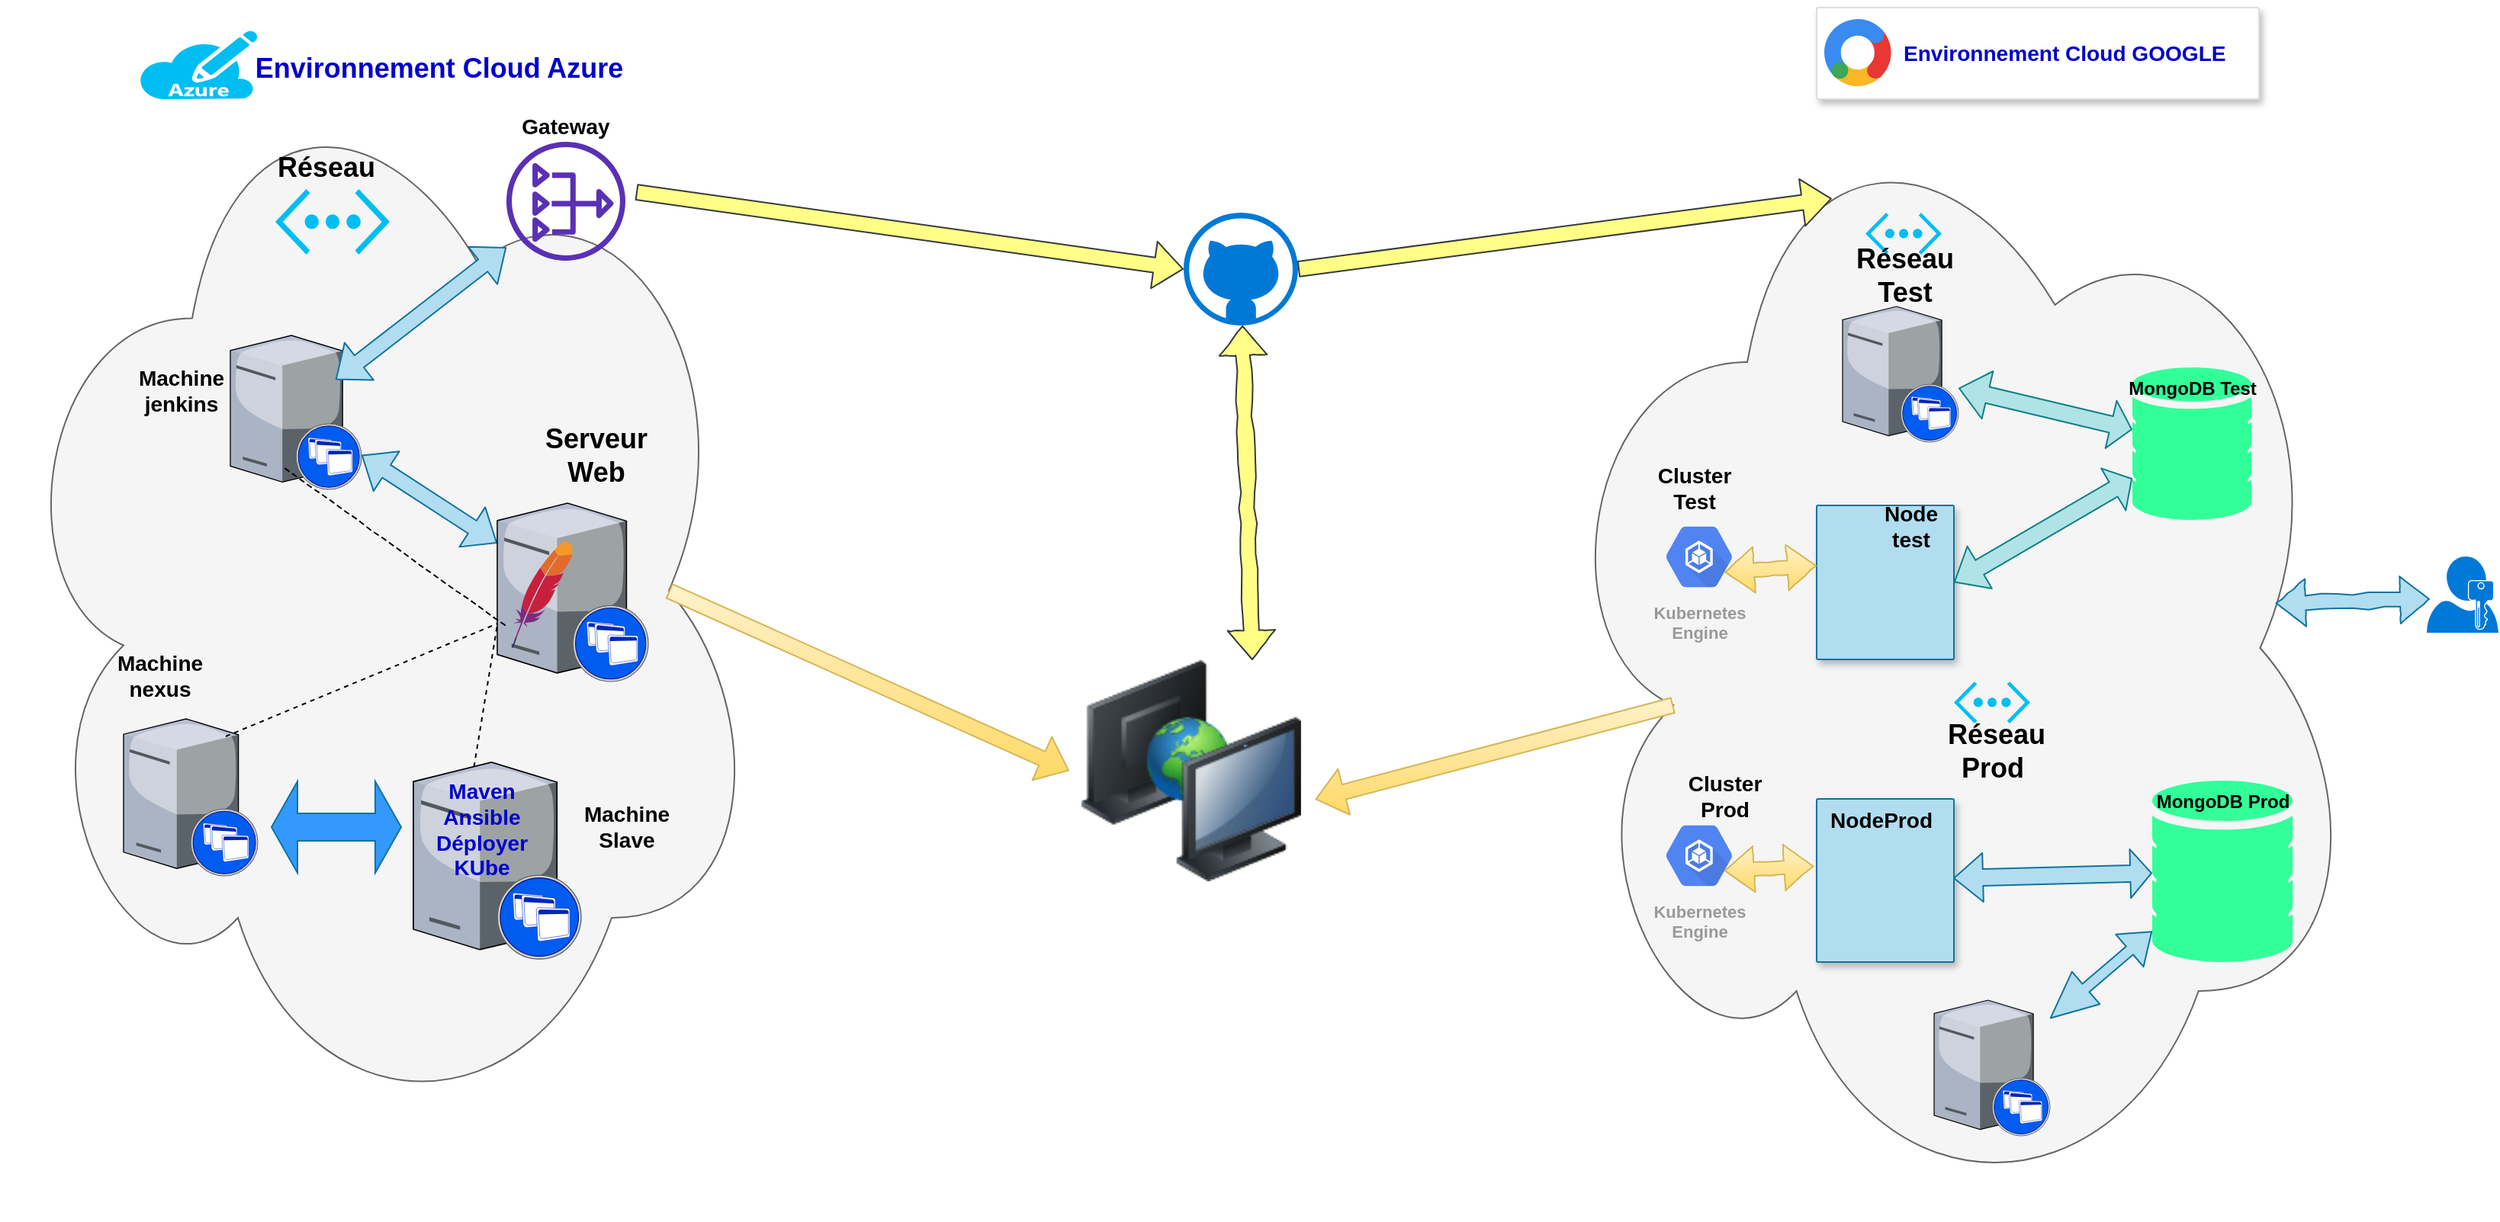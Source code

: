 <mxfile version="10.7.5" type="github"><diagram id="xc6LfKQMS2ak0QsEQx41" name="Page-1"><mxGraphModel dx="933" dy="1879" grid="0" gridSize="10" guides="1" tooltips="1" connect="1" arrows="1" fold="1" page="1" pageScale="1" pageWidth="827" pageHeight="1169" math="0" shadow="0"><root><mxCell id="0"/><mxCell id="1" parent="0"/><mxCell id="cDNYDuSuS-GjxvECYfMy-4" value="" style="ellipse;shape=cloud;whiteSpace=wrap;html=1;fillColor=#f5f5f5;strokeColor=#666666;fontColor=#333333;" parent="1" vertex="1"><mxGeometry x="1850" y="-1120" width="538" height="750" as="geometry"/></mxCell><mxCell id="cDNYDuSuS-GjxvECYfMy-93" style="edgeStyle=none;shape=flexArrow;comic=1;orthogonalLoop=1;jettySize=auto;html=1;entryX=0.894;entryY=0.461;entryDx=0;entryDy=0;entryPerimeter=0;shadow=0;startArrow=classic;fillColor=#b1ddf0;strokeColor=#10739e;exitX=0.043;exitY=0.56;exitDx=0;exitDy=0;exitPerimeter=0;" parent="1" source="cDNYDuSuS-GjxvECYfMy-6" target="cDNYDuSuS-GjxvECYfMy-4" edge="1"><mxGeometry relative="1" as="geometry"/></mxCell><mxCell id="cDNYDuSuS-GjxvECYfMy-6" value="" style="pointerEvents=1;shadow=0;dashed=0;html=1;strokeColor=none;labelPosition=center;verticalLabelPosition=bottom;verticalAlign=top;align=center;shape=mxgraph.mscae.enterprise.user_permissions;fillColor=#0078D7;" parent="1" vertex="1"><mxGeometry x="2430" y="-805" width="47" height="50" as="geometry"/></mxCell><mxCell id="cDNYDuSuS-GjxvECYfMy-8" value="" style="strokeColor=#dddddd;fillColor=#ffffff;shadow=1;strokeWidth=1;rounded=1;absoluteArcSize=1;arcSize=2;" parent="1" vertex="1"><mxGeometry x="2030" y="-1165" width="290" height="60" as="geometry"/></mxCell><mxCell id="cDNYDuSuS-GjxvECYfMy-9" value="&lt;h3&gt;&lt;font color=&quot;#0000cc&quot;&gt;Environnement&amp;nbsp;Cloud GOOGLE&lt;/font&gt;&lt;/h3&gt;" style="dashed=0;connectable=0;html=1;fillColor=#5184F3;strokeColor=none;shape=mxgraph.gcp2.google_analytics_360;part=1;labelPosition=right;verticalLabelPosition=middle;align=left;verticalAlign=middle;spacingLeft=5;fontColor=#999999;fontSize=12;" parent="cDNYDuSuS-GjxvECYfMy-8" vertex="1"><mxGeometry width="45" height="44.1" relative="1" as="geometry"><mxPoint x="5" y="7.45" as="offset"/></mxGeometry></mxCell><mxCell id="cDNYDuSuS-GjxvECYfMy-15" value="" style="verticalLabelPosition=bottom;aspect=fixed;html=1;verticalAlign=top;strokeColor=none;align=center;outlineConnect=0;shape=mxgraph.citrix.xenapp_server;" parent="1" vertex="1"><mxGeometry x="2047" y="-969" width="76" height="89" as="geometry"/></mxCell><mxCell id="cDNYDuSuS-GjxvECYfMy-16" value="" style="verticalLabelPosition=bottom;aspect=fixed;html=1;verticalAlign=top;strokeColor=none;align=center;outlineConnect=0;shape=mxgraph.citrix.xenapp_server;" parent="1" vertex="1"><mxGeometry x="2107" y="-514" width="76" height="89" as="geometry"/></mxCell><mxCell id="cDNYDuSuS-GjxvECYfMy-18" value="&lt;b&gt;MongoDB Test&lt;/b&gt;" style="html=1;aspect=fixed;strokeColor=none;shadow=0;align=center;verticalAlign=top;fillColor=#33FF99;shape=mxgraph.gcp2.database_2" parent="1" vertex="1"><mxGeometry x="2237" y="-929" width="78" height="100" as="geometry"/></mxCell><mxCell id="cDNYDuSuS-GjxvECYfMy-19" value="&lt;b&gt;MongoDB&lt;/b&gt; &lt;b&gt;Prod&lt;/b&gt;" style="html=1;aspect=fixed;strokeColor=none;shadow=0;align=center;verticalAlign=top;fillColor=#33FF99;shape=mxgraph.gcp2.database_2" parent="1" vertex="1"><mxGeometry x="2250" y="-658" width="92" height="119" as="geometry"/></mxCell><mxCell id="cDNYDuSuS-GjxvECYfMy-22" value="Kubernetes&#10;Engine" style="html=1;fillColor=#5184F3;strokeColor=none;verticalAlign=top;labelPosition=center;verticalLabelPosition=bottom;align=center;spacingTop=-6;fontSize=11;fontStyle=1;fontColor=#999999;shape=mxgraph.gcp2.hexIcon;prIcon=container_engine" parent="1" vertex="1"><mxGeometry x="1920" y="-638" width="66" height="58.5" as="geometry"/></mxCell><mxCell id="cDNYDuSuS-GjxvECYfMy-20" value="" style="strokeColor=#10739e;fillColor=#b1ddf0;shadow=1;strokeWidth=1;rounded=1;absoluteArcSize=1;arcSize=2;" parent="1" vertex="1"><mxGeometry x="2030" y="-838.5" width="90" height="101" as="geometry"/></mxCell><mxCell id="cDNYDuSuS-GjxvECYfMy-101" style="edgeStyle=none;shape=flexArrow;comic=1;orthogonalLoop=1;jettySize=auto;html=1;shadow=0;startArrow=classic;exitX=0.75;exitY=0.67;exitDx=0;exitDy=0;exitPerimeter=0;width=9;endSize=5.93;entryX=0;entryY=0.75;entryDx=0;entryDy=0;gradientColor=#ffd966;fillColor=#fff2cc;strokeColor=#d6b656;" parent="1" source="cDNYDuSuS-GjxvECYfMy-23" target="cDNYDuSuS-GjxvECYfMy-24" edge="1"><mxGeometry relative="1" as="geometry"><mxPoint x="2020" y="-788" as="targetPoint"/></mxGeometry></mxCell><mxCell id="cDNYDuSuS-GjxvECYfMy-23" value="Kubernetes&#10;Engine" style="html=1;fillColor=#5184F3;strokeColor=none;verticalAlign=top;labelPosition=center;verticalLabelPosition=bottom;align=center;spacingTop=-6;fontSize=11;fontStyle=1;fontColor=#999999;shape=mxgraph.gcp2.hexIcon;prIcon=container_engine" parent="1" vertex="1"><mxGeometry x="1920" y="-834" width="66" height="58.5" as="geometry"/></mxCell><mxCell id="cDNYDuSuS-GjxvECYfMy-24" value="" style="shape=image;html=1;verticalAlign=top;verticalLabelPosition=bottom;labelBackgroundColor=#ffffff;imageAspect=0;aspect=fixed;image=https://cdn4.iconfinder.com/data/icons/logos-brands-5/24/kubernetes-128.png" parent="1" vertex="1"><mxGeometry x="2030" y="-829" width="40" height="40" as="geometry"/></mxCell><mxCell id="cDNYDuSuS-GjxvECYfMy-31" value="" style="strokeColor=#10739e;fillColor=#b1ddf0;shadow=1;strokeWidth=1;rounded=1;absoluteArcSize=1;arcSize=2;" parent="1" vertex="1"><mxGeometry x="2030" y="-646" width="90" height="107" as="geometry"/></mxCell><mxCell id="cDNYDuSuS-GjxvECYfMy-32" value="" style="shape=image;html=1;verticalAlign=top;verticalLabelPosition=bottom;labelBackgroundColor=#ffffff;imageAspect=0;aspect=fixed;image=https://cdn4.iconfinder.com/data/icons/logos-brands-5/24/kubernetes-128.png" parent="1" vertex="1"><mxGeometry x="2039.5" y="-618.5" width="40" height="40" as="geometry"/></mxCell><mxCell id="cDNYDuSuS-GjxvECYfMy-33" value="" style="shape=image;html=1;verticalAlign=top;verticalLabelPosition=bottom;labelBackgroundColor=#ffffff;imageAspect=0;aspect=fixed;image=https://cdn4.iconfinder.com/data/icons/logos-brands-5/24/kubernetes-128.png" parent="1" vertex="1"><mxGeometry x="2065" y="-585" width="40" height="40" as="geometry"/></mxCell><mxCell id="cDNYDuSuS-GjxvECYfMy-34" value="" style="shape=image;html=1;verticalAlign=top;verticalLabelPosition=bottom;labelBackgroundColor=#ffffff;imageAspect=0;aspect=fixed;image=https://cdn4.iconfinder.com/data/icons/logos-brands-5/24/kubernetes-128.png" parent="1" vertex="1"><mxGeometry x="2070" y="-788" width="40" height="40" as="geometry"/></mxCell><mxCell id="cDNYDuSuS-GjxvECYfMy-35" value="" style="ellipse;shape=cloud;whiteSpace=wrap;html=1;fillColor=#f5f5f5;strokeColor=#666666;fontColor=#333333;" parent="1" vertex="1"><mxGeometry x="840" y="-1140" width="500" height="715" as="geometry"/></mxCell><mxCell id="cDNYDuSuS-GjxvECYfMy-36" value="" style="verticalLabelPosition=bottom;aspect=fixed;html=1;verticalAlign=top;strokeColor=none;align=center;outlineConnect=0;shape=mxgraph.citrix.xenapp_server;" parent="1" vertex="1"><mxGeometry x="1110" y="-670" width="110" height="129" as="geometry"/></mxCell><mxCell id="cDNYDuSuS-GjxvECYfMy-63" style="edgeStyle=none;shape=flexArrow;orthogonalLoop=1;jettySize=auto;html=1;startArrow=classic;fillColor=#b1ddf0;strokeColor=#10739e;" parent="1" source="cDNYDuSuS-GjxvECYfMy-37" target="cDNYDuSuS-GjxvECYfMy-40" edge="1"><mxGeometry relative="1" as="geometry"/></mxCell><mxCell id="cDNYDuSuS-GjxvECYfMy-37" value="" style="verticalLabelPosition=bottom;aspect=fixed;html=1;verticalAlign=top;strokeColor=none;align=center;outlineConnect=0;shape=mxgraph.citrix.xenapp_server;" parent="1" vertex="1"><mxGeometry x="990" y="-950" width="86" height="101" as="geometry"/></mxCell><mxCell id="cDNYDuSuS-GjxvECYfMy-38" value="" style="image;html=1;labelBackgroundColor=#ffffff;image=img/lib/clip_art/computers/Network_2_128x128.png" parent="1" vertex="1"><mxGeometry x="1540" y="-737" width="160" height="145" as="geometry"/></mxCell><mxCell id="cDNYDuSuS-GjxvECYfMy-39" value="" style="verticalLabelPosition=bottom;html=1;verticalAlign=top;align=center;strokeColor=none;fillColor=#00BEF2;shape=mxgraph.azure.virtual_network;pointerEvents=1;" parent="1" vertex="1"><mxGeometry x="2062" y="-1030.5" width="50" height="27.5" as="geometry"/></mxCell><mxCell id="cDNYDuSuS-GjxvECYfMy-40" value="" style="verticalLabelPosition=bottom;aspect=fixed;html=1;verticalAlign=top;strokeColor=none;align=center;outlineConnect=0;shape=mxgraph.citrix.xenapp_server;" parent="1" vertex="1"><mxGeometry x="1165" y="-840" width="99" height="117" as="geometry"/></mxCell><mxCell id="cDNYDuSuS-GjxvECYfMy-41" value="" style="verticalLabelPosition=bottom;aspect=fixed;html=1;verticalAlign=top;strokeColor=none;align=center;outlineConnect=0;shape=mxgraph.citrix.xenapp_server;" parent="1" vertex="1"><mxGeometry x="920" y="-698.5" width="88" height="103" as="geometry"/></mxCell><mxCell id="cDNYDuSuS-GjxvECYfMy-42" value="" style="shape=image;html=1;verticalAlign=top;verticalLabelPosition=bottom;labelBackgroundColor=#ffffff;imageAspect=0;aspect=fixed;image=https://cdn0.iconfinder.com/data/icons/social-media-2127/48/social_media_social_media_logo_docker-128.png" parent="1" vertex="1"><mxGeometry x="1038" y="-667" width="192" height="192" as="geometry"/></mxCell><mxCell id="cDNYDuSuS-GjxvECYfMy-43" value="" style="shape=image;html=1;verticalAlign=top;verticalLabelPosition=bottom;labelBackgroundColor=#ffffff;imageAspect=0;aspect=fixed;image=https://cdn4.iconfinder.com/data/icons/logos-brands-5/24/jenkins-128.png" parent="1" vertex="1"><mxGeometry x="991.5" y="-931" width="68" height="68" as="geometry"/></mxCell><mxCell id="cDNYDuSuS-GjxvECYfMy-44" value="" style="shape=image;html=1;verticalAlign=top;verticalLabelPosition=bottom;labelBackgroundColor=#ffffff;imageAspect=0;aspect=fixed;image=https://cdn4.iconfinder.com/data/icons/flat-brand-logo-2/512/google_nexus-128.png" parent="1" vertex="1"><mxGeometry x="923.5" y="-684.5" width="68" height="68" as="geometry"/></mxCell><mxCell id="cDNYDuSuS-GjxvECYfMy-45" value="" style="dashed=0;outlineConnect=0;html=1;align=center;labelPosition=center;verticalLabelPosition=bottom;verticalAlign=top;shape=mxgraph.weblogos.apache" parent="1" vertex="1"><mxGeometry x="1174.5" y="-815" width="40" height="70" as="geometry"/></mxCell><mxCell id="cDNYDuSuS-GjxvECYfMy-46" value="&lt;h3&gt;&lt;font color=&quot;#0000cc&quot;&gt;&lt;b&gt;Maven&lt;br&gt;&lt;/b&gt;&lt;b&gt;Ansible&lt;br&gt;&lt;/b&gt;&lt;b&gt;Déployer KUbe&lt;/b&gt;&lt;/font&gt;&lt;/h3&gt;" style="text;html=1;strokeColor=none;fillColor=none;align=center;verticalAlign=middle;whiteSpace=wrap;rounded=0;" parent="1" vertex="1"><mxGeometry x="1125" y="-636.5" width="60" height="20" as="geometry"/></mxCell><mxCell id="cDNYDuSuS-GjxvECYfMy-54" value="" style="shape=doubleArrow;whiteSpace=wrap;html=1;direction=east;fillColor=#3399FF;strokeColor=#10739e;" parent="1" vertex="1"><mxGeometry x="1017" y="-657.5" width="85" height="60" as="geometry"/></mxCell><mxCell id="cDNYDuSuS-GjxvECYfMy-62" style="edgeStyle=none;shape=flexArrow;orthogonalLoop=1;jettySize=auto;html=1;startArrow=classic;fillColor=#b1ddf0;strokeColor=#10739e;entryX=0.993;entryY=0.147;entryDx=0;entryDy=0;entryPerimeter=0;" parent="1" source="cDNYDuSuS-GjxvECYfMy-60" target="cDNYDuSuS-GjxvECYfMy-43" edge="1"><mxGeometry relative="1" as="geometry"><mxPoint x="1080" y="-920" as="targetPoint"/></mxGeometry></mxCell><mxCell id="cDNYDuSuS-GjxvECYfMy-60" value="" style="outlineConnect=0;fontColor=#232F3E;gradientColor=none;fillColor=#5A30B5;strokeColor=none;dashed=0;verticalLabelPosition=bottom;verticalAlign=top;align=center;html=1;fontSize=12;fontStyle=0;aspect=fixed;pointerEvents=1;shape=mxgraph.aws4.nat_gateway;" parent="1" vertex="1"><mxGeometry x="1171" y="-1077" width="78" height="78" as="geometry"/></mxCell><mxCell id="cDNYDuSuS-GjxvECYfMy-116" style="edgeStyle=none;shape=flexArrow;comic=1;orthogonalLoop=1;jettySize=auto;html=1;shadow=0;startArrow=classic;fillColor=#ffff88;strokeColor=#36393d;entryX=0.75;entryY=0;entryDx=0;entryDy=0;" parent="1" source="cDNYDuSuS-GjxvECYfMy-61" target="cDNYDuSuS-GjxvECYfMy-38" edge="1"><mxGeometry relative="1" as="geometry"><mxPoint x="1654" y="-795" as="targetPoint"/></mxGeometry></mxCell><mxCell id="cDNYDuSuS-GjxvECYfMy-61" value="" style="shadow=0;dashed=0;html=1;strokeColor=none;fillColor=#0079D6;labelPosition=center;verticalLabelPosition=bottom;verticalAlign=top;align=center;shape=mxgraph.azure.github_code;pointerEvents=1;" parent="1" vertex="1"><mxGeometry x="1615" y="-1030.5" width="75" height="74" as="geometry"/></mxCell><mxCell id="cDNYDuSuS-GjxvECYfMy-66" value="" style="endArrow=none;dashed=1;html=1;exitX=0.934;exitY=-0.037;exitDx=0;exitDy=0;exitPerimeter=0;" parent="1" source="cDNYDuSuS-GjxvECYfMy-44" target="cDNYDuSuS-GjxvECYfMy-40" edge="1"><mxGeometry width="50" height="50" relative="1" as="geometry"><mxPoint x="1010" y="-770" as="sourcePoint"/><mxPoint x="1060" y="-820" as="targetPoint"/></mxGeometry></mxCell><mxCell id="cDNYDuSuS-GjxvECYfMy-67" value="" style="endArrow=none;dashed=1;html=1;comic=1;shadow=0;entryX=0.5;entryY=1;entryDx=0;entryDy=0;exitX=0.051;exitY=0.684;exitDx=0;exitDy=0;exitPerimeter=0;" parent="1" source="cDNYDuSuS-GjxvECYfMy-40" target="cDNYDuSuS-GjxvECYfMy-43" edge="1"><mxGeometry width="50" height="50" relative="1" as="geometry"><mxPoint x="1000.5" y="-755" as="sourcePoint"/><mxPoint x="1050.5" y="-805" as="targetPoint"/></mxGeometry></mxCell><mxCell id="cDNYDuSuS-GjxvECYfMy-68" value="" style="endArrow=none;dashed=1;html=1;shadow=0;" parent="1" source="cDNYDuSuS-GjxvECYfMy-42" edge="1"><mxGeometry width="50" height="50" relative="1" as="geometry"><mxPoint x="1115" y="-670" as="sourcePoint"/><mxPoint x="1165" y="-760" as="targetPoint"/></mxGeometry></mxCell><mxCell id="cDNYDuSuS-GjxvECYfMy-70" value="" style="verticalLabelPosition=bottom;html=1;verticalAlign=top;align=center;strokeColor=none;fillColor=#00BEF2;shape=mxgraph.azure.virtual_network;pointerEvents=1;" parent="1" vertex="1"><mxGeometry x="2120" y="-723" width="50" height="27.5" as="geometry"/></mxCell><mxCell id="cDNYDuSuS-GjxvECYfMy-76" value="" style="shape=flexArrow;endArrow=classic;startArrow=classic;html=1;shadow=0;exitX=1;exitY=0.5;exitDx=0;exitDy=0;width=11;endSize=4.29;fillColor=#b0e3e6;strokeColor=#0e8088;" parent="1" source="cDNYDuSuS-GjxvECYfMy-20" target="cDNYDuSuS-GjxvECYfMy-18" edge="1"><mxGeometry width="50" height="50" relative="1" as="geometry"><mxPoint x="2148" y="-805" as="sourcePoint"/><mxPoint x="2198" y="-855" as="targetPoint"/></mxGeometry></mxCell><mxCell id="cDNYDuSuS-GjxvECYfMy-81" value="" style="shape=flexArrow;endArrow=classic;startArrow=classic;html=1;shadow=0;exitX=1;exitY=0.5;exitDx=0;exitDy=0;width=11;endSize=4.29;fillColor=#b1ddf0;strokeColor=#10739e;" parent="1" target="cDNYDuSuS-GjxvECYfMy-19" edge="1"><mxGeometry width="50" height="50" relative="1" as="geometry"><mxPoint x="2119.5" y="-594" as="sourcePoint"/><mxPoint x="2197.5" y="-661" as="targetPoint"/></mxGeometry></mxCell><mxCell id="cDNYDuSuS-GjxvECYfMy-84" value="" style="shape=flexArrow;endArrow=classic;startArrow=classic;html=1;shadow=0;width=7;startSize=9.8;fillColor=#b1ddf0;strokeColor=#10739e;" parent="1" source="cDNYDuSuS-GjxvECYfMy-16" target="cDNYDuSuS-GjxvECYfMy-19" edge="1"><mxGeometry width="50" height="50" relative="1" as="geometry"><mxPoint x="2183" y="-516" as="sourcePoint"/><mxPoint x="2220" y="-590" as="targetPoint"/></mxGeometry></mxCell><mxCell id="cDNYDuSuS-GjxvECYfMy-87" value="&lt;h2&gt;&lt;b&gt;Réseau Prod&amp;nbsp;&lt;/b&gt;&lt;/h2&gt;" style="text;html=1;strokeColor=none;fillColor=none;align=center;verticalAlign=middle;whiteSpace=wrap;rounded=0;" parent="1" vertex="1"><mxGeometry x="2126" y="-687" width="44" height="20" as="geometry"/></mxCell><mxCell id="cDNYDuSuS-GjxvECYfMy-90" value="&lt;h2&gt;Réseau Test&lt;/h2&gt;" style="text;html=1;strokeColor=none;fillColor=none;align=center;verticalAlign=middle;whiteSpace=wrap;rounded=0;" parent="1" vertex="1"><mxGeometry x="2068" y="-999" width="40" height="20" as="geometry"/></mxCell><mxCell id="cDNYDuSuS-GjxvECYfMy-91" value="" style="shape=flexArrow;endArrow=classic;startArrow=classic;html=1;shadow=0;width=11;endSize=4.29;fillColor=#b0e3e6;strokeColor=#0e8088;" parent="1" source="cDNYDuSuS-GjxvECYfMy-15" target="cDNYDuSuS-GjxvECYfMy-18" edge="1"><mxGeometry width="50" height="50" relative="1" as="geometry"><mxPoint x="2112" y="-875" as="sourcePoint"/><mxPoint x="2190" y="-942" as="targetPoint"/></mxGeometry></mxCell><mxCell id="cDNYDuSuS-GjxvECYfMy-96" value="" style="shape=flexArrow;endArrow=classic;html=1;shadow=0;exitX=0.16;exitY=0.55;exitDx=0;exitDy=0;exitPerimeter=0;fillColor=#fff2cc;strokeColor=#d6b656;gradientColor=#ffd966;entryX=1.008;entryY=0.63;entryDx=0;entryDy=0;entryPerimeter=0;" parent="1" source="cDNYDuSuS-GjxvECYfMy-4" target="cDNYDuSuS-GjxvECYfMy-38" edge="1"><mxGeometry width="50" height="50" relative="1" as="geometry"><mxPoint x="1750" y="-709" as="sourcePoint"/><mxPoint x="1800" y="-759" as="targetPoint"/></mxGeometry></mxCell><mxCell id="cDNYDuSuS-GjxvECYfMy-98" value="" style="shape=flexArrow;endArrow=classic;html=1;shadow=0;entryX=0;entryY=0.5;entryDx=0;entryDy=0;fillColor=#fff2cc;strokeColor=#d6b656;gradientColor=#ffd966;exitX=0.875;exitY=0.5;exitDx=0;exitDy=0;exitPerimeter=0;" parent="1" source="cDNYDuSuS-GjxvECYfMy-35" target="cDNYDuSuS-GjxvECYfMy-38" edge="1"><mxGeometry width="50" height="50" relative="1" as="geometry"><mxPoint x="1310" y="-755" as="sourcePoint"/><mxPoint x="1360" y="-795" as="targetPoint"/></mxGeometry></mxCell><mxCell id="cDNYDuSuS-GjxvECYfMy-102" value="&lt;h3&gt;Node test&lt;/h3&gt;" style="text;html=1;strokeColor=none;fillColor=none;align=center;verticalAlign=middle;whiteSpace=wrap;rounded=0;" parent="1" vertex="1"><mxGeometry x="2072" y="-835" width="40" height="20" as="geometry"/></mxCell><mxCell id="cDNYDuSuS-GjxvECYfMy-103" value="&lt;h3&gt;Cluster Test&lt;/h3&gt;" style="text;html=1;strokeColor=none;fillColor=none;align=center;verticalAlign=middle;whiteSpace=wrap;rounded=0;" parent="1" vertex="1"><mxGeometry x="1930" y="-860" width="40" height="20" as="geometry"/></mxCell><mxCell id="cDNYDuSuS-GjxvECYfMy-104" value="&lt;h3&gt;Cluster Prod&lt;/h3&gt;" style="text;html=1;strokeColor=none;fillColor=none;align=center;verticalAlign=middle;whiteSpace=wrap;rounded=0;" parent="1" vertex="1"><mxGeometry x="1950" y="-658" width="40" height="20" as="geometry"/></mxCell><mxCell id="cDNYDuSuS-GjxvECYfMy-105" value="&lt;h3&gt;NodeProd&lt;/h3&gt;" style="text;html=1;strokeColor=none;fillColor=none;align=center;verticalAlign=middle;whiteSpace=wrap;rounded=0;" parent="1" vertex="1"><mxGeometry x="2059.5" y="-642" width="25" height="20" as="geometry"/></mxCell><mxCell id="cDNYDuSuS-GjxvECYfMy-108" style="edgeStyle=none;shape=flexArrow;comic=1;orthogonalLoop=1;jettySize=auto;html=1;shadow=0;startArrow=classic;exitX=0.75;exitY=0.67;exitDx=0;exitDy=0;exitPerimeter=0;width=9;endSize=5.93;gradientColor=#ffd966;fillColor=#fff2cc;strokeColor=#d6b656;entryX=-0.022;entryY=0.411;entryDx=0;entryDy=0;entryPerimeter=0;" parent="1" source="cDNYDuSuS-GjxvECYfMy-22" target="cDNYDuSuS-GjxvECYfMy-31" edge="1"><mxGeometry relative="1" as="geometry"><mxPoint x="1979.5" y="-612.5" as="sourcePoint"/><mxPoint x="2030" y="-616" as="targetPoint"/></mxGeometry></mxCell><mxCell id="cDNYDuSuS-GjxvECYfMy-112" value="" style="shape=flexArrow;endArrow=classic;html=1;shadow=0;entryX=0;entryY=0.5;entryDx=0;entryDy=0;fillColor=#ffff88;strokeColor=#36393d;entryPerimeter=0;exitX=1.09;exitY=0.423;exitDx=0;exitDy=0;exitPerimeter=0;" parent="1" source="cDNYDuSuS-GjxvECYfMy-60" target="cDNYDuSuS-GjxvECYfMy-61" edge="1"><mxGeometry width="50" height="50" relative="1" as="geometry"><mxPoint x="1243" y="-1011" as="sourcePoint"/><mxPoint x="1474" y="-979" as="targetPoint"/></mxGeometry></mxCell><mxCell id="cDNYDuSuS-GjxvECYfMy-113" value="" style="shape=flexArrow;endArrow=classic;html=1;shadow=0;entryX=0.353;entryY=0.107;entryDx=0;entryDy=0;fillColor=#ffff88;strokeColor=#36393d;entryPerimeter=0;exitX=1;exitY=0.5;exitDx=0;exitDy=0;exitPerimeter=0;" parent="1" source="cDNYDuSuS-GjxvECYfMy-61" target="cDNYDuSuS-GjxvECYfMy-4" edge="1"><mxGeometry width="50" height="50" relative="1" as="geometry"><mxPoint x="1710" y="-988" as="sourcePoint"/><mxPoint x="1905" y="-988" as="targetPoint"/></mxGeometry></mxCell><mxCell id="cDNYDuSuS-GjxvECYfMy-118" value="&lt;h2&gt;&lt;b&gt;Serveur Web&lt;/b&gt;&lt;/h2&gt;" style="text;html=1;strokeColor=none;fillColor=none;align=center;verticalAlign=middle;whiteSpace=wrap;rounded=0;" parent="1" vertex="1"><mxGeometry x="1210" y="-883" width="40" height="23" as="geometry"/></mxCell><mxCell id="cDNYDuSuS-GjxvECYfMy-119" value="&lt;h3&gt;&lt;b&gt;Machine jenkins&lt;/b&gt;&lt;/h3&gt;" style="text;html=1;strokeColor=none;fillColor=none;align=center;verticalAlign=middle;whiteSpace=wrap;rounded=0;" parent="1" vertex="1"><mxGeometry x="937.5" y="-924.5" width="40" height="20" as="geometry"/></mxCell><mxCell id="cDNYDuSuS-GjxvECYfMy-121" value="&lt;h3&gt;Machine nexus&lt;/h3&gt;" style="text;html=1;strokeColor=none;fillColor=none;align=center;verticalAlign=middle;whiteSpace=wrap;rounded=0;" parent="1" vertex="1"><mxGeometry x="924" y="-737.5" width="40" height="20" as="geometry"/></mxCell><mxCell id="cDNYDuSuS-GjxvECYfMy-123" value="&lt;h3&gt;&lt;b&gt;Machine Slave&lt;/b&gt;&lt;/h3&gt;" style="text;html=1;strokeColor=none;fillColor=none;align=center;verticalAlign=middle;whiteSpace=wrap;rounded=0;" parent="1" vertex="1"><mxGeometry x="1230" y="-638" width="40" height="20" as="geometry"/></mxCell><mxCell id="cDNYDuSuS-GjxvECYfMy-126" value="" style="verticalLabelPosition=bottom;html=1;verticalAlign=top;align=center;strokeColor=none;fillColor=#00BEF2;shape=mxgraph.azure.virtual_network;pointerEvents=1;" parent="1" vertex="1"><mxGeometry x="1019.5" y="-1046" width="75" height="43" as="geometry"/></mxCell><mxCell id="cDNYDuSuS-GjxvECYfMy-128" value="&lt;h2&gt;Réseau&lt;/h2&gt;" style="text;html=1;strokeColor=none;fillColor=none;align=center;verticalAlign=middle;whiteSpace=wrap;rounded=0;" parent="1" vertex="1"><mxGeometry x="1033" y="-1070.5" width="40" height="20" as="geometry"/></mxCell><mxCell id="cDNYDuSuS-GjxvECYfMy-134" value="&lt;h3&gt;Gateway&lt;/h3&gt;" style="text;html=1;strokeColor=none;fillColor=none;align=center;verticalAlign=middle;whiteSpace=wrap;rounded=0;" parent="1" vertex="1"><mxGeometry x="1190" y="-1097" width="40" height="20" as="geometry"/></mxCell><mxCell id="cDNYDuSuS-GjxvECYfMy-137" value="&lt;h2&gt;&lt;font color=&quot;#0000cc&quot;&gt;Environnement Cloud Azure&amp;nbsp;&lt;/font&gt;&lt;/h2&gt;" style="text;html=1;strokeColor=none;fillColor=none;align=center;verticalAlign=middle;whiteSpace=wrap;rounded=0;" parent="1" vertex="1"><mxGeometry x="995" y="-1135" width="269" height="20" as="geometry"/></mxCell><mxCell id="cDNYDuSuS-GjxvECYfMy-138" value="" style="verticalLabelPosition=bottom;html=1;verticalAlign=top;align=center;strokeColor=none;fillColor=#00BEF2;shape=mxgraph.azure.azure_subscription;" parent="1" vertex="1"><mxGeometry x="930" y="-1150" width="78" height="45" as="geometry"/></mxCell></root></mxGraphModel></diagram><diagram name="Copy of Page-1" id="giNevh2vgvquMF9wZk1y"><mxGraphModel dx="1813" dy="2035" grid="0" gridSize="10" guides="1" tooltips="1" connect="1" arrows="1" fold="1" page="1" pageScale="1" pageWidth="827" pageHeight="1169" math="0" shadow="0"><root><mxCell id="KqDRjWMujOC_4y1PZ9Lv-0"/><mxCell id="KqDRjWMujOC_4y1PZ9Lv-1" parent="KqDRjWMujOC_4y1PZ9Lv-0"/><mxCell id="KqDRjWMujOC_4y1PZ9Lv-2" value="" style="ellipse;shape=cloud;whiteSpace=wrap;html=1;fillColor=#f5f5f5;strokeColor=#666666;fontColor=#333333;" vertex="1" parent="KqDRjWMujOC_4y1PZ9Lv-1"><mxGeometry x="1850" y="-1120" width="538" height="750" as="geometry"/></mxCell><mxCell id="KqDRjWMujOC_4y1PZ9Lv-3" style="edgeStyle=none;shape=flexArrow;comic=1;orthogonalLoop=1;jettySize=auto;html=1;entryX=0.894;entryY=0.461;entryDx=0;entryDy=0;entryPerimeter=0;shadow=0;startArrow=classic;fillColor=#b1ddf0;strokeColor=#10739e;exitX=0.043;exitY=0.56;exitDx=0;exitDy=0;exitPerimeter=0;" edge="1" parent="KqDRjWMujOC_4y1PZ9Lv-1" source="KqDRjWMujOC_4y1PZ9Lv-4" target="KqDRjWMujOC_4y1PZ9Lv-2"><mxGeometry relative="1" as="geometry"/></mxCell><mxCell id="KqDRjWMujOC_4y1PZ9Lv-4" value="" style="pointerEvents=1;shadow=0;dashed=0;html=1;strokeColor=none;labelPosition=center;verticalLabelPosition=bottom;verticalAlign=top;align=center;shape=mxgraph.mscae.enterprise.user_permissions;fillColor=#0078D7;" vertex="1" parent="KqDRjWMujOC_4y1PZ9Lv-1"><mxGeometry x="2430" y="-805" width="47" height="50" as="geometry"/></mxCell><mxCell id="KqDRjWMujOC_4y1PZ9Lv-5" value="" style="strokeColor=#dddddd;fillColor=#ffffff;shadow=1;strokeWidth=1;rounded=1;absoluteArcSize=1;arcSize=2;" vertex="1" parent="KqDRjWMujOC_4y1PZ9Lv-1"><mxGeometry x="2030" y="-1165" width="290" height="60" as="geometry"/></mxCell><mxCell id="KqDRjWMujOC_4y1PZ9Lv-6" value="&lt;h3&gt;&lt;font color=&quot;#0000cc&quot;&gt;Environnement&amp;nbsp;Cloud GOOGLE&lt;/font&gt;&lt;/h3&gt;" style="dashed=0;connectable=0;html=1;fillColor=#5184F3;strokeColor=none;shape=mxgraph.gcp2.google_analytics_360;part=1;labelPosition=right;verticalLabelPosition=middle;align=left;verticalAlign=middle;spacingLeft=5;fontColor=#999999;fontSize=12;" vertex="1" parent="KqDRjWMujOC_4y1PZ9Lv-5"><mxGeometry width="45" height="44.1" relative="1" as="geometry"><mxPoint x="5" y="7.45" as="offset"/></mxGeometry></mxCell><mxCell id="KqDRjWMujOC_4y1PZ9Lv-7" value="" style="verticalLabelPosition=bottom;aspect=fixed;html=1;verticalAlign=top;strokeColor=none;align=center;outlineConnect=0;shape=mxgraph.citrix.xenapp_server;" vertex="1" parent="KqDRjWMujOC_4y1PZ9Lv-1"><mxGeometry x="2047" y="-969" width="76" height="89" as="geometry"/></mxCell><mxCell id="KqDRjWMujOC_4y1PZ9Lv-8" value="" style="verticalLabelPosition=bottom;aspect=fixed;html=1;verticalAlign=top;strokeColor=none;align=center;outlineConnect=0;shape=mxgraph.citrix.xenapp_server;" vertex="1" parent="KqDRjWMujOC_4y1PZ9Lv-1"><mxGeometry x="2107" y="-514" width="76" height="89" as="geometry"/></mxCell><mxCell id="KqDRjWMujOC_4y1PZ9Lv-9" value="&lt;b&gt;MongoDB Test&lt;/b&gt;" style="html=1;aspect=fixed;strokeColor=none;shadow=0;align=center;verticalAlign=top;fillColor=#33FF99;shape=mxgraph.gcp2.database_2" vertex="1" parent="KqDRjWMujOC_4y1PZ9Lv-1"><mxGeometry x="2237" y="-929" width="78" height="100" as="geometry"/></mxCell><mxCell id="KqDRjWMujOC_4y1PZ9Lv-10" value="&lt;b&gt;MongoDB&lt;/b&gt; &lt;b&gt;Prod&lt;/b&gt;" style="html=1;aspect=fixed;strokeColor=none;shadow=0;align=center;verticalAlign=top;fillColor=#33FF99;shape=mxgraph.gcp2.database_2" vertex="1" parent="KqDRjWMujOC_4y1PZ9Lv-1"><mxGeometry x="2250" y="-658" width="92" height="119" as="geometry"/></mxCell><mxCell id="KqDRjWMujOC_4y1PZ9Lv-11" value="Kubernetes&#10;Engine" style="html=1;fillColor=#5184F3;strokeColor=none;verticalAlign=top;labelPosition=center;verticalLabelPosition=bottom;align=center;spacingTop=-6;fontSize=11;fontStyle=1;fontColor=#999999;shape=mxgraph.gcp2.hexIcon;prIcon=container_engine" vertex="1" parent="KqDRjWMujOC_4y1PZ9Lv-1"><mxGeometry x="1920" y="-638" width="66" height="58.5" as="geometry"/></mxCell><mxCell id="KqDRjWMujOC_4y1PZ9Lv-12" value="" style="strokeColor=#10739e;fillColor=#b1ddf0;shadow=1;strokeWidth=1;rounded=1;absoluteArcSize=1;arcSize=2;" vertex="1" parent="KqDRjWMujOC_4y1PZ9Lv-1"><mxGeometry x="2030" y="-838.5" width="90" height="101" as="geometry"/></mxCell><mxCell id="KqDRjWMujOC_4y1PZ9Lv-13" style="edgeStyle=none;shape=flexArrow;comic=1;orthogonalLoop=1;jettySize=auto;html=1;shadow=0;startArrow=classic;exitX=0.75;exitY=0.67;exitDx=0;exitDy=0;exitPerimeter=0;width=9;endSize=5.93;entryX=0;entryY=0.75;entryDx=0;entryDy=0;gradientColor=#ffd966;fillColor=#fff2cc;strokeColor=#d6b656;" edge="1" parent="KqDRjWMujOC_4y1PZ9Lv-1" source="KqDRjWMujOC_4y1PZ9Lv-14" target="KqDRjWMujOC_4y1PZ9Lv-15"><mxGeometry relative="1" as="geometry"><mxPoint x="2020" y="-788" as="targetPoint"/></mxGeometry></mxCell><mxCell id="KqDRjWMujOC_4y1PZ9Lv-14" value="Kubernetes&#10;Engine" style="html=1;fillColor=#5184F3;strokeColor=none;verticalAlign=top;labelPosition=center;verticalLabelPosition=bottom;align=center;spacingTop=-6;fontSize=11;fontStyle=1;fontColor=#999999;shape=mxgraph.gcp2.hexIcon;prIcon=container_engine" vertex="1" parent="KqDRjWMujOC_4y1PZ9Lv-1"><mxGeometry x="1920" y="-834" width="66" height="58.5" as="geometry"/></mxCell><mxCell id="KqDRjWMujOC_4y1PZ9Lv-15" value="" style="shape=image;html=1;verticalAlign=top;verticalLabelPosition=bottom;labelBackgroundColor=#ffffff;imageAspect=0;aspect=fixed;image=https://cdn4.iconfinder.com/data/icons/logos-brands-5/24/kubernetes-128.png" vertex="1" parent="KqDRjWMujOC_4y1PZ9Lv-1"><mxGeometry x="2030" y="-829" width="40" height="40" as="geometry"/></mxCell><mxCell id="KqDRjWMujOC_4y1PZ9Lv-16" value="" style="strokeColor=#10739e;fillColor=#b1ddf0;shadow=1;strokeWidth=1;rounded=1;absoluteArcSize=1;arcSize=2;" vertex="1" parent="KqDRjWMujOC_4y1PZ9Lv-1"><mxGeometry x="2030" y="-646" width="90" height="107" as="geometry"/></mxCell><mxCell id="KqDRjWMujOC_4y1PZ9Lv-17" value="" style="shape=image;html=1;verticalAlign=top;verticalLabelPosition=bottom;labelBackgroundColor=#ffffff;imageAspect=0;aspect=fixed;image=https://cdn4.iconfinder.com/data/icons/logos-brands-5/24/kubernetes-128.png" vertex="1" parent="KqDRjWMujOC_4y1PZ9Lv-1"><mxGeometry x="2039.5" y="-618.5" width="40" height="40" as="geometry"/></mxCell><mxCell id="KqDRjWMujOC_4y1PZ9Lv-18" value="" style="shape=image;html=1;verticalAlign=top;verticalLabelPosition=bottom;labelBackgroundColor=#ffffff;imageAspect=0;aspect=fixed;image=https://cdn4.iconfinder.com/data/icons/logos-brands-5/24/kubernetes-128.png" vertex="1" parent="KqDRjWMujOC_4y1PZ9Lv-1"><mxGeometry x="2065" y="-585" width="40" height="40" as="geometry"/></mxCell><mxCell id="KqDRjWMujOC_4y1PZ9Lv-19" value="" style="shape=image;html=1;verticalAlign=top;verticalLabelPosition=bottom;labelBackgroundColor=#ffffff;imageAspect=0;aspect=fixed;image=https://cdn4.iconfinder.com/data/icons/logos-brands-5/24/kubernetes-128.png" vertex="1" parent="KqDRjWMujOC_4y1PZ9Lv-1"><mxGeometry x="2070" y="-788" width="40" height="40" as="geometry"/></mxCell><mxCell id="KqDRjWMujOC_4y1PZ9Lv-20" value="" style="ellipse;shape=cloud;whiteSpace=wrap;html=1;fillColor=#f5f5f5;strokeColor=#666666;fontColor=#333333;" vertex="1" parent="KqDRjWMujOC_4y1PZ9Lv-1"><mxGeometry x="840" y="-1140" width="500" height="715" as="geometry"/></mxCell><mxCell id="KqDRjWMujOC_4y1PZ9Lv-21" value="" style="verticalLabelPosition=bottom;aspect=fixed;html=1;verticalAlign=top;strokeColor=none;align=center;outlineConnect=0;shape=mxgraph.citrix.xenapp_server;" vertex="1" parent="KqDRjWMujOC_4y1PZ9Lv-1"><mxGeometry x="1110" y="-670" width="110" height="129" as="geometry"/></mxCell><mxCell id="KqDRjWMujOC_4y1PZ9Lv-22" style="edgeStyle=none;shape=flexArrow;orthogonalLoop=1;jettySize=auto;html=1;startArrow=classic;fillColor=#b1ddf0;strokeColor=#10739e;" edge="1" parent="KqDRjWMujOC_4y1PZ9Lv-1" source="KqDRjWMujOC_4y1PZ9Lv-23" target="KqDRjWMujOC_4y1PZ9Lv-26"><mxGeometry relative="1" as="geometry"/></mxCell><mxCell id="KqDRjWMujOC_4y1PZ9Lv-23" value="" style="verticalLabelPosition=bottom;aspect=fixed;html=1;verticalAlign=top;strokeColor=none;align=center;outlineConnect=0;shape=mxgraph.citrix.xenapp_server;" vertex="1" parent="KqDRjWMujOC_4y1PZ9Lv-1"><mxGeometry x="990" y="-950" width="86" height="101" as="geometry"/></mxCell><mxCell id="KqDRjWMujOC_4y1PZ9Lv-24" value="" style="image;html=1;labelBackgroundColor=#ffffff;image=img/lib/clip_art/computers/Network_2_128x128.png" vertex="1" parent="KqDRjWMujOC_4y1PZ9Lv-1"><mxGeometry x="1540" y="-737" width="160" height="145" as="geometry"/></mxCell><mxCell id="KqDRjWMujOC_4y1PZ9Lv-25" value="" style="verticalLabelPosition=bottom;html=1;verticalAlign=top;align=center;strokeColor=none;fillColor=#00BEF2;shape=mxgraph.azure.virtual_network;pointerEvents=1;" vertex="1" parent="KqDRjWMujOC_4y1PZ9Lv-1"><mxGeometry x="2062" y="-1030.5" width="50" height="27.5" as="geometry"/></mxCell><mxCell id="KqDRjWMujOC_4y1PZ9Lv-26" value="" style="verticalLabelPosition=bottom;aspect=fixed;html=1;verticalAlign=top;strokeColor=none;align=center;outlineConnect=0;shape=mxgraph.citrix.xenapp_server;" vertex="1" parent="KqDRjWMujOC_4y1PZ9Lv-1"><mxGeometry x="1165" y="-840" width="99" height="117" as="geometry"/></mxCell><mxCell id="KqDRjWMujOC_4y1PZ9Lv-27" value="" style="verticalLabelPosition=bottom;aspect=fixed;html=1;verticalAlign=top;strokeColor=none;align=center;outlineConnect=0;shape=mxgraph.citrix.xenapp_server;" vertex="1" parent="KqDRjWMujOC_4y1PZ9Lv-1"><mxGeometry x="920" y="-698.5" width="88" height="103" as="geometry"/></mxCell><mxCell id="KqDRjWMujOC_4y1PZ9Lv-28" value="" style="shape=image;html=1;verticalAlign=top;verticalLabelPosition=bottom;labelBackgroundColor=#ffffff;imageAspect=0;aspect=fixed;image=https://cdn0.iconfinder.com/data/icons/social-media-2127/48/social_media_social_media_logo_docker-128.png" vertex="1" parent="KqDRjWMujOC_4y1PZ9Lv-1"><mxGeometry x="1038" y="-667" width="192" height="192" as="geometry"/></mxCell><mxCell id="KqDRjWMujOC_4y1PZ9Lv-29" value="" style="shape=image;html=1;verticalAlign=top;verticalLabelPosition=bottom;labelBackgroundColor=#ffffff;imageAspect=0;aspect=fixed;image=https://cdn4.iconfinder.com/data/icons/logos-brands-5/24/jenkins-128.png" vertex="1" parent="KqDRjWMujOC_4y1PZ9Lv-1"><mxGeometry x="991.5" y="-931" width="68" height="68" as="geometry"/></mxCell><mxCell id="KqDRjWMujOC_4y1PZ9Lv-30" value="" style="shape=image;html=1;verticalAlign=top;verticalLabelPosition=bottom;labelBackgroundColor=#ffffff;imageAspect=0;aspect=fixed;image=https://cdn4.iconfinder.com/data/icons/flat-brand-logo-2/512/google_nexus-128.png" vertex="1" parent="KqDRjWMujOC_4y1PZ9Lv-1"><mxGeometry x="923.5" y="-684.5" width="68" height="68" as="geometry"/></mxCell><mxCell id="KqDRjWMujOC_4y1PZ9Lv-31" value="" style="dashed=0;outlineConnect=0;html=1;align=center;labelPosition=center;verticalLabelPosition=bottom;verticalAlign=top;shape=mxgraph.weblogos.apache" vertex="1" parent="KqDRjWMujOC_4y1PZ9Lv-1"><mxGeometry x="1174.5" y="-815" width="40" height="70" as="geometry"/></mxCell><mxCell id="KqDRjWMujOC_4y1PZ9Lv-32" value="&lt;h3&gt;&lt;font color=&quot;#0000cc&quot;&gt;&lt;b&gt;Maven&lt;br&gt;&lt;/b&gt;&lt;b&gt;Ansible&lt;br&gt;&lt;/b&gt;&lt;b&gt;Déployer KUbe&lt;/b&gt;&lt;/font&gt;&lt;/h3&gt;" style="text;html=1;strokeColor=none;fillColor=none;align=center;verticalAlign=middle;whiteSpace=wrap;rounded=0;" vertex="1" parent="KqDRjWMujOC_4y1PZ9Lv-1"><mxGeometry x="1125" y="-636.5" width="60" height="20" as="geometry"/></mxCell><mxCell id="KqDRjWMujOC_4y1PZ9Lv-33" value="" style="shape=doubleArrow;whiteSpace=wrap;html=1;direction=east;fillColor=#3399FF;strokeColor=#10739e;" vertex="1" parent="KqDRjWMujOC_4y1PZ9Lv-1"><mxGeometry x="1017" y="-657.5" width="85" height="60" as="geometry"/></mxCell><mxCell id="KqDRjWMujOC_4y1PZ9Lv-34" style="edgeStyle=none;shape=flexArrow;orthogonalLoop=1;jettySize=auto;html=1;startArrow=classic;fillColor=#b1ddf0;strokeColor=#10739e;entryX=0.993;entryY=0.147;entryDx=0;entryDy=0;entryPerimeter=0;" edge="1" parent="KqDRjWMujOC_4y1PZ9Lv-1" source="KqDRjWMujOC_4y1PZ9Lv-35" target="KqDRjWMujOC_4y1PZ9Lv-29"><mxGeometry relative="1" as="geometry"><mxPoint x="1080" y="-920" as="targetPoint"/></mxGeometry></mxCell><mxCell id="KqDRjWMujOC_4y1PZ9Lv-35" value="" style="outlineConnect=0;fontColor=#232F3E;gradientColor=none;fillColor=#5A30B5;strokeColor=none;dashed=0;verticalLabelPosition=bottom;verticalAlign=top;align=center;html=1;fontSize=12;fontStyle=0;aspect=fixed;pointerEvents=1;shape=mxgraph.aws4.nat_gateway;" vertex="1" parent="KqDRjWMujOC_4y1PZ9Lv-1"><mxGeometry x="1171" y="-1077" width="78" height="78" as="geometry"/></mxCell><mxCell id="KqDRjWMujOC_4y1PZ9Lv-36" style="edgeStyle=none;shape=flexArrow;comic=1;orthogonalLoop=1;jettySize=auto;html=1;shadow=0;startArrow=classic;fillColor=#ffff88;strokeColor=#36393d;entryX=0.75;entryY=0;entryDx=0;entryDy=0;" edge="1" parent="KqDRjWMujOC_4y1PZ9Lv-1" source="KqDRjWMujOC_4y1PZ9Lv-37" target="KqDRjWMujOC_4y1PZ9Lv-24"><mxGeometry relative="1" as="geometry"><mxPoint x="1654" y="-795" as="targetPoint"/></mxGeometry></mxCell><mxCell id="KqDRjWMujOC_4y1PZ9Lv-37" value="" style="shadow=0;dashed=0;html=1;strokeColor=none;fillColor=#0079D6;labelPosition=center;verticalLabelPosition=bottom;verticalAlign=top;align=center;shape=mxgraph.azure.github_code;pointerEvents=1;" vertex="1" parent="KqDRjWMujOC_4y1PZ9Lv-1"><mxGeometry x="1615" y="-1030.5" width="75" height="74" as="geometry"/></mxCell><mxCell id="KqDRjWMujOC_4y1PZ9Lv-38" value="" style="endArrow=none;dashed=1;html=1;exitX=0.934;exitY=-0.037;exitDx=0;exitDy=0;exitPerimeter=0;" edge="1" parent="KqDRjWMujOC_4y1PZ9Lv-1" source="KqDRjWMujOC_4y1PZ9Lv-30" target="KqDRjWMujOC_4y1PZ9Lv-26"><mxGeometry width="50" height="50" relative="1" as="geometry"><mxPoint x="1010" y="-770" as="sourcePoint"/><mxPoint x="1060" y="-820" as="targetPoint"/></mxGeometry></mxCell><mxCell id="KqDRjWMujOC_4y1PZ9Lv-39" value="" style="endArrow=none;dashed=1;html=1;comic=1;shadow=0;entryX=0.5;entryY=1;entryDx=0;entryDy=0;exitX=0.051;exitY=0.684;exitDx=0;exitDy=0;exitPerimeter=0;" edge="1" parent="KqDRjWMujOC_4y1PZ9Lv-1" source="KqDRjWMujOC_4y1PZ9Lv-26" target="KqDRjWMujOC_4y1PZ9Lv-29"><mxGeometry width="50" height="50" relative="1" as="geometry"><mxPoint x="1000.5" y="-755" as="sourcePoint"/><mxPoint x="1050.5" y="-805" as="targetPoint"/></mxGeometry></mxCell><mxCell id="KqDRjWMujOC_4y1PZ9Lv-40" value="" style="endArrow=none;dashed=1;html=1;shadow=0;" edge="1" parent="KqDRjWMujOC_4y1PZ9Lv-1" source="KqDRjWMujOC_4y1PZ9Lv-28"><mxGeometry width="50" height="50" relative="1" as="geometry"><mxPoint x="1115" y="-670" as="sourcePoint"/><mxPoint x="1165" y="-760" as="targetPoint"/></mxGeometry></mxCell><mxCell id="KqDRjWMujOC_4y1PZ9Lv-41" value="" style="verticalLabelPosition=bottom;html=1;verticalAlign=top;align=center;strokeColor=none;fillColor=#00BEF2;shape=mxgraph.azure.virtual_network;pointerEvents=1;" vertex="1" parent="KqDRjWMujOC_4y1PZ9Lv-1"><mxGeometry x="2120" y="-723" width="50" height="27.5" as="geometry"/></mxCell><mxCell id="KqDRjWMujOC_4y1PZ9Lv-42" value="" style="shape=flexArrow;endArrow=classic;startArrow=classic;html=1;shadow=0;exitX=1;exitY=0.5;exitDx=0;exitDy=0;width=11;endSize=4.29;fillColor=#b0e3e6;strokeColor=#0e8088;" edge="1" parent="KqDRjWMujOC_4y1PZ9Lv-1" source="KqDRjWMujOC_4y1PZ9Lv-12" target="KqDRjWMujOC_4y1PZ9Lv-9"><mxGeometry width="50" height="50" relative="1" as="geometry"><mxPoint x="2148" y="-805" as="sourcePoint"/><mxPoint x="2198" y="-855" as="targetPoint"/></mxGeometry></mxCell><mxCell id="KqDRjWMujOC_4y1PZ9Lv-43" value="" style="shape=flexArrow;endArrow=classic;startArrow=classic;html=1;shadow=0;exitX=1;exitY=0.5;exitDx=0;exitDy=0;width=11;endSize=4.29;fillColor=#b1ddf0;strokeColor=#10739e;" edge="1" parent="KqDRjWMujOC_4y1PZ9Lv-1" target="KqDRjWMujOC_4y1PZ9Lv-10"><mxGeometry width="50" height="50" relative="1" as="geometry"><mxPoint x="2119.5" y="-594" as="sourcePoint"/><mxPoint x="2197.5" y="-661" as="targetPoint"/></mxGeometry></mxCell><mxCell id="KqDRjWMujOC_4y1PZ9Lv-44" value="" style="shape=flexArrow;endArrow=classic;startArrow=classic;html=1;shadow=0;width=7;startSize=9.8;fillColor=#b1ddf0;strokeColor=#10739e;" edge="1" parent="KqDRjWMujOC_4y1PZ9Lv-1" source="KqDRjWMujOC_4y1PZ9Lv-8" target="KqDRjWMujOC_4y1PZ9Lv-10"><mxGeometry width="50" height="50" relative="1" as="geometry"><mxPoint x="2183" y="-516" as="sourcePoint"/><mxPoint x="2220" y="-590" as="targetPoint"/></mxGeometry></mxCell><mxCell id="KqDRjWMujOC_4y1PZ9Lv-45" value="&lt;h2&gt;&lt;b&gt;Réseau Prod&amp;nbsp;&lt;/b&gt;&lt;/h2&gt;" style="text;html=1;strokeColor=none;fillColor=none;align=center;verticalAlign=middle;whiteSpace=wrap;rounded=0;" vertex="1" parent="KqDRjWMujOC_4y1PZ9Lv-1"><mxGeometry x="2126" y="-687" width="44" height="20" as="geometry"/></mxCell><mxCell id="KqDRjWMujOC_4y1PZ9Lv-46" value="&lt;h2&gt;Réseau Test&lt;/h2&gt;" style="text;html=1;strokeColor=none;fillColor=none;align=center;verticalAlign=middle;whiteSpace=wrap;rounded=0;" vertex="1" parent="KqDRjWMujOC_4y1PZ9Lv-1"><mxGeometry x="2068" y="-999" width="40" height="20" as="geometry"/></mxCell><mxCell id="KqDRjWMujOC_4y1PZ9Lv-47" value="" style="shape=flexArrow;endArrow=classic;startArrow=classic;html=1;shadow=0;width=11;endSize=4.29;fillColor=#b0e3e6;strokeColor=#0e8088;" edge="1" parent="KqDRjWMujOC_4y1PZ9Lv-1" source="KqDRjWMujOC_4y1PZ9Lv-7" target="KqDRjWMujOC_4y1PZ9Lv-9"><mxGeometry width="50" height="50" relative="1" as="geometry"><mxPoint x="2112" y="-875" as="sourcePoint"/><mxPoint x="2190" y="-942" as="targetPoint"/></mxGeometry></mxCell><mxCell id="KqDRjWMujOC_4y1PZ9Lv-48" value="" style="shape=flexArrow;endArrow=classic;html=1;shadow=0;exitX=0.16;exitY=0.55;exitDx=0;exitDy=0;exitPerimeter=0;fillColor=#fff2cc;strokeColor=#d6b656;gradientColor=#ffd966;entryX=1.008;entryY=0.63;entryDx=0;entryDy=0;entryPerimeter=0;" edge="1" parent="KqDRjWMujOC_4y1PZ9Lv-1" source="KqDRjWMujOC_4y1PZ9Lv-2" target="KqDRjWMujOC_4y1PZ9Lv-24"><mxGeometry width="50" height="50" relative="1" as="geometry"><mxPoint x="1750" y="-709" as="sourcePoint"/><mxPoint x="1800" y="-759" as="targetPoint"/></mxGeometry></mxCell><mxCell id="KqDRjWMujOC_4y1PZ9Lv-49" value="" style="shape=flexArrow;endArrow=classic;html=1;shadow=0;entryX=0;entryY=0.5;entryDx=0;entryDy=0;fillColor=#fff2cc;strokeColor=#d6b656;gradientColor=#ffd966;exitX=0.875;exitY=0.5;exitDx=0;exitDy=0;exitPerimeter=0;" edge="1" parent="KqDRjWMujOC_4y1PZ9Lv-1" source="KqDRjWMujOC_4y1PZ9Lv-20" target="KqDRjWMujOC_4y1PZ9Lv-24"><mxGeometry width="50" height="50" relative="1" as="geometry"><mxPoint x="1310" y="-755" as="sourcePoint"/><mxPoint x="1360" y="-795" as="targetPoint"/></mxGeometry></mxCell><mxCell id="KqDRjWMujOC_4y1PZ9Lv-50" value="&lt;h3&gt;Node test&lt;/h3&gt;" style="text;html=1;strokeColor=none;fillColor=none;align=center;verticalAlign=middle;whiteSpace=wrap;rounded=0;" vertex="1" parent="KqDRjWMujOC_4y1PZ9Lv-1"><mxGeometry x="2072" y="-835" width="40" height="20" as="geometry"/></mxCell><mxCell id="KqDRjWMujOC_4y1PZ9Lv-51" value="&lt;h3&gt;Cluster Test&lt;/h3&gt;" style="text;html=1;strokeColor=none;fillColor=none;align=center;verticalAlign=middle;whiteSpace=wrap;rounded=0;" vertex="1" parent="KqDRjWMujOC_4y1PZ9Lv-1"><mxGeometry x="1930" y="-860" width="40" height="20" as="geometry"/></mxCell><mxCell id="KqDRjWMujOC_4y1PZ9Lv-52" value="&lt;h3&gt;Cluster Prod&lt;/h3&gt;" style="text;html=1;strokeColor=none;fillColor=none;align=center;verticalAlign=middle;whiteSpace=wrap;rounded=0;" vertex="1" parent="KqDRjWMujOC_4y1PZ9Lv-1"><mxGeometry x="1950" y="-658" width="40" height="20" as="geometry"/></mxCell><mxCell id="KqDRjWMujOC_4y1PZ9Lv-53" value="&lt;h3&gt;NodeProd&lt;/h3&gt;" style="text;html=1;strokeColor=none;fillColor=none;align=center;verticalAlign=middle;whiteSpace=wrap;rounded=0;" vertex="1" parent="KqDRjWMujOC_4y1PZ9Lv-1"><mxGeometry x="2059.5" y="-642" width="25" height="20" as="geometry"/></mxCell><mxCell id="KqDRjWMujOC_4y1PZ9Lv-54" style="edgeStyle=none;shape=flexArrow;comic=1;orthogonalLoop=1;jettySize=auto;html=1;shadow=0;startArrow=classic;exitX=0.75;exitY=0.67;exitDx=0;exitDy=0;exitPerimeter=0;width=9;endSize=5.93;gradientColor=#ffd966;fillColor=#fff2cc;strokeColor=#d6b656;entryX=-0.022;entryY=0.411;entryDx=0;entryDy=0;entryPerimeter=0;" edge="1" parent="KqDRjWMujOC_4y1PZ9Lv-1" source="KqDRjWMujOC_4y1PZ9Lv-11" target="KqDRjWMujOC_4y1PZ9Lv-16"><mxGeometry relative="1" as="geometry"><mxPoint x="1979.5" y="-612.5" as="sourcePoint"/><mxPoint x="2030" y="-616" as="targetPoint"/></mxGeometry></mxCell><mxCell id="KqDRjWMujOC_4y1PZ9Lv-55" value="" style="shape=flexArrow;endArrow=classic;html=1;shadow=0;entryX=0;entryY=0.5;entryDx=0;entryDy=0;fillColor=#ffff88;strokeColor=#36393d;entryPerimeter=0;exitX=1.09;exitY=0.423;exitDx=0;exitDy=0;exitPerimeter=0;" edge="1" parent="KqDRjWMujOC_4y1PZ9Lv-1" source="KqDRjWMujOC_4y1PZ9Lv-35" target="KqDRjWMujOC_4y1PZ9Lv-37"><mxGeometry width="50" height="50" relative="1" as="geometry"><mxPoint x="1243" y="-1011" as="sourcePoint"/><mxPoint x="1474" y="-979" as="targetPoint"/></mxGeometry></mxCell><mxCell id="KqDRjWMujOC_4y1PZ9Lv-56" value="" style="shape=flexArrow;endArrow=classic;html=1;shadow=0;entryX=0.353;entryY=0.107;entryDx=0;entryDy=0;fillColor=#ffff88;strokeColor=#36393d;entryPerimeter=0;exitX=1;exitY=0.5;exitDx=0;exitDy=0;exitPerimeter=0;" edge="1" parent="KqDRjWMujOC_4y1PZ9Lv-1" source="KqDRjWMujOC_4y1PZ9Lv-37" target="KqDRjWMujOC_4y1PZ9Lv-2"><mxGeometry width="50" height="50" relative="1" as="geometry"><mxPoint x="1710" y="-988" as="sourcePoint"/><mxPoint x="1905" y="-988" as="targetPoint"/></mxGeometry></mxCell><mxCell id="KqDRjWMujOC_4y1PZ9Lv-57" value="&lt;h2&gt;&lt;b&gt;Serveur Web&lt;/b&gt;&lt;/h2&gt;" style="text;html=1;strokeColor=none;fillColor=none;align=center;verticalAlign=middle;whiteSpace=wrap;rounded=0;" vertex="1" parent="KqDRjWMujOC_4y1PZ9Lv-1"><mxGeometry x="1210" y="-883" width="40" height="23" as="geometry"/></mxCell><mxCell id="KqDRjWMujOC_4y1PZ9Lv-58" value="&lt;h3&gt;&lt;b&gt;Machine jenkins&lt;/b&gt;&lt;/h3&gt;" style="text;html=1;strokeColor=none;fillColor=none;align=center;verticalAlign=middle;whiteSpace=wrap;rounded=0;" vertex="1" parent="KqDRjWMujOC_4y1PZ9Lv-1"><mxGeometry x="937.5" y="-924.5" width="40" height="20" as="geometry"/></mxCell><mxCell id="KqDRjWMujOC_4y1PZ9Lv-59" value="&lt;h3&gt;Machine nexus&lt;/h3&gt;" style="text;html=1;strokeColor=none;fillColor=none;align=center;verticalAlign=middle;whiteSpace=wrap;rounded=0;" vertex="1" parent="KqDRjWMujOC_4y1PZ9Lv-1"><mxGeometry x="924" y="-737.5" width="40" height="20" as="geometry"/></mxCell><mxCell id="KqDRjWMujOC_4y1PZ9Lv-60" value="&lt;h3&gt;&lt;b&gt;Machine Slave&lt;/b&gt;&lt;/h3&gt;" style="text;html=1;strokeColor=none;fillColor=none;align=center;verticalAlign=middle;whiteSpace=wrap;rounded=0;" vertex="1" parent="KqDRjWMujOC_4y1PZ9Lv-1"><mxGeometry x="1230" y="-638" width="40" height="20" as="geometry"/></mxCell><mxCell id="KqDRjWMujOC_4y1PZ9Lv-61" value="" style="verticalLabelPosition=bottom;html=1;verticalAlign=top;align=center;strokeColor=none;fillColor=#00BEF2;shape=mxgraph.azure.virtual_network;pointerEvents=1;" vertex="1" parent="KqDRjWMujOC_4y1PZ9Lv-1"><mxGeometry x="1019.5" y="-1046" width="75" height="43" as="geometry"/></mxCell><mxCell id="KqDRjWMujOC_4y1PZ9Lv-62" value="&lt;h2&gt;Réseau&lt;/h2&gt;" style="text;html=1;strokeColor=none;fillColor=none;align=center;verticalAlign=middle;whiteSpace=wrap;rounded=0;" vertex="1" parent="KqDRjWMujOC_4y1PZ9Lv-1"><mxGeometry x="1033" y="-1070.5" width="40" height="20" as="geometry"/></mxCell><mxCell id="KqDRjWMujOC_4y1PZ9Lv-63" value="&lt;h3&gt;Gateway&lt;/h3&gt;" style="text;html=1;strokeColor=none;fillColor=none;align=center;verticalAlign=middle;whiteSpace=wrap;rounded=0;" vertex="1" parent="KqDRjWMujOC_4y1PZ9Lv-1"><mxGeometry x="1190" y="-1097" width="40" height="20" as="geometry"/></mxCell><mxCell id="KqDRjWMujOC_4y1PZ9Lv-64" value="&lt;h2&gt;&lt;font color=&quot;#0000cc&quot;&gt;Environnement Cloud Azure&amp;nbsp;&lt;/font&gt;&lt;/h2&gt;" style="text;html=1;strokeColor=none;fillColor=none;align=center;verticalAlign=middle;whiteSpace=wrap;rounded=0;" vertex="1" parent="KqDRjWMujOC_4y1PZ9Lv-1"><mxGeometry x="995" y="-1135" width="269" height="20" as="geometry"/></mxCell><mxCell id="KqDRjWMujOC_4y1PZ9Lv-65" value="" style="verticalLabelPosition=bottom;html=1;verticalAlign=top;align=center;strokeColor=none;fillColor=#00BEF2;shape=mxgraph.azure.azure_subscription;" vertex="1" parent="KqDRjWMujOC_4y1PZ9Lv-1"><mxGeometry x="930" y="-1150" width="78" height="45" as="geometry"/></mxCell></root></mxGraphModel></diagram></mxfile>